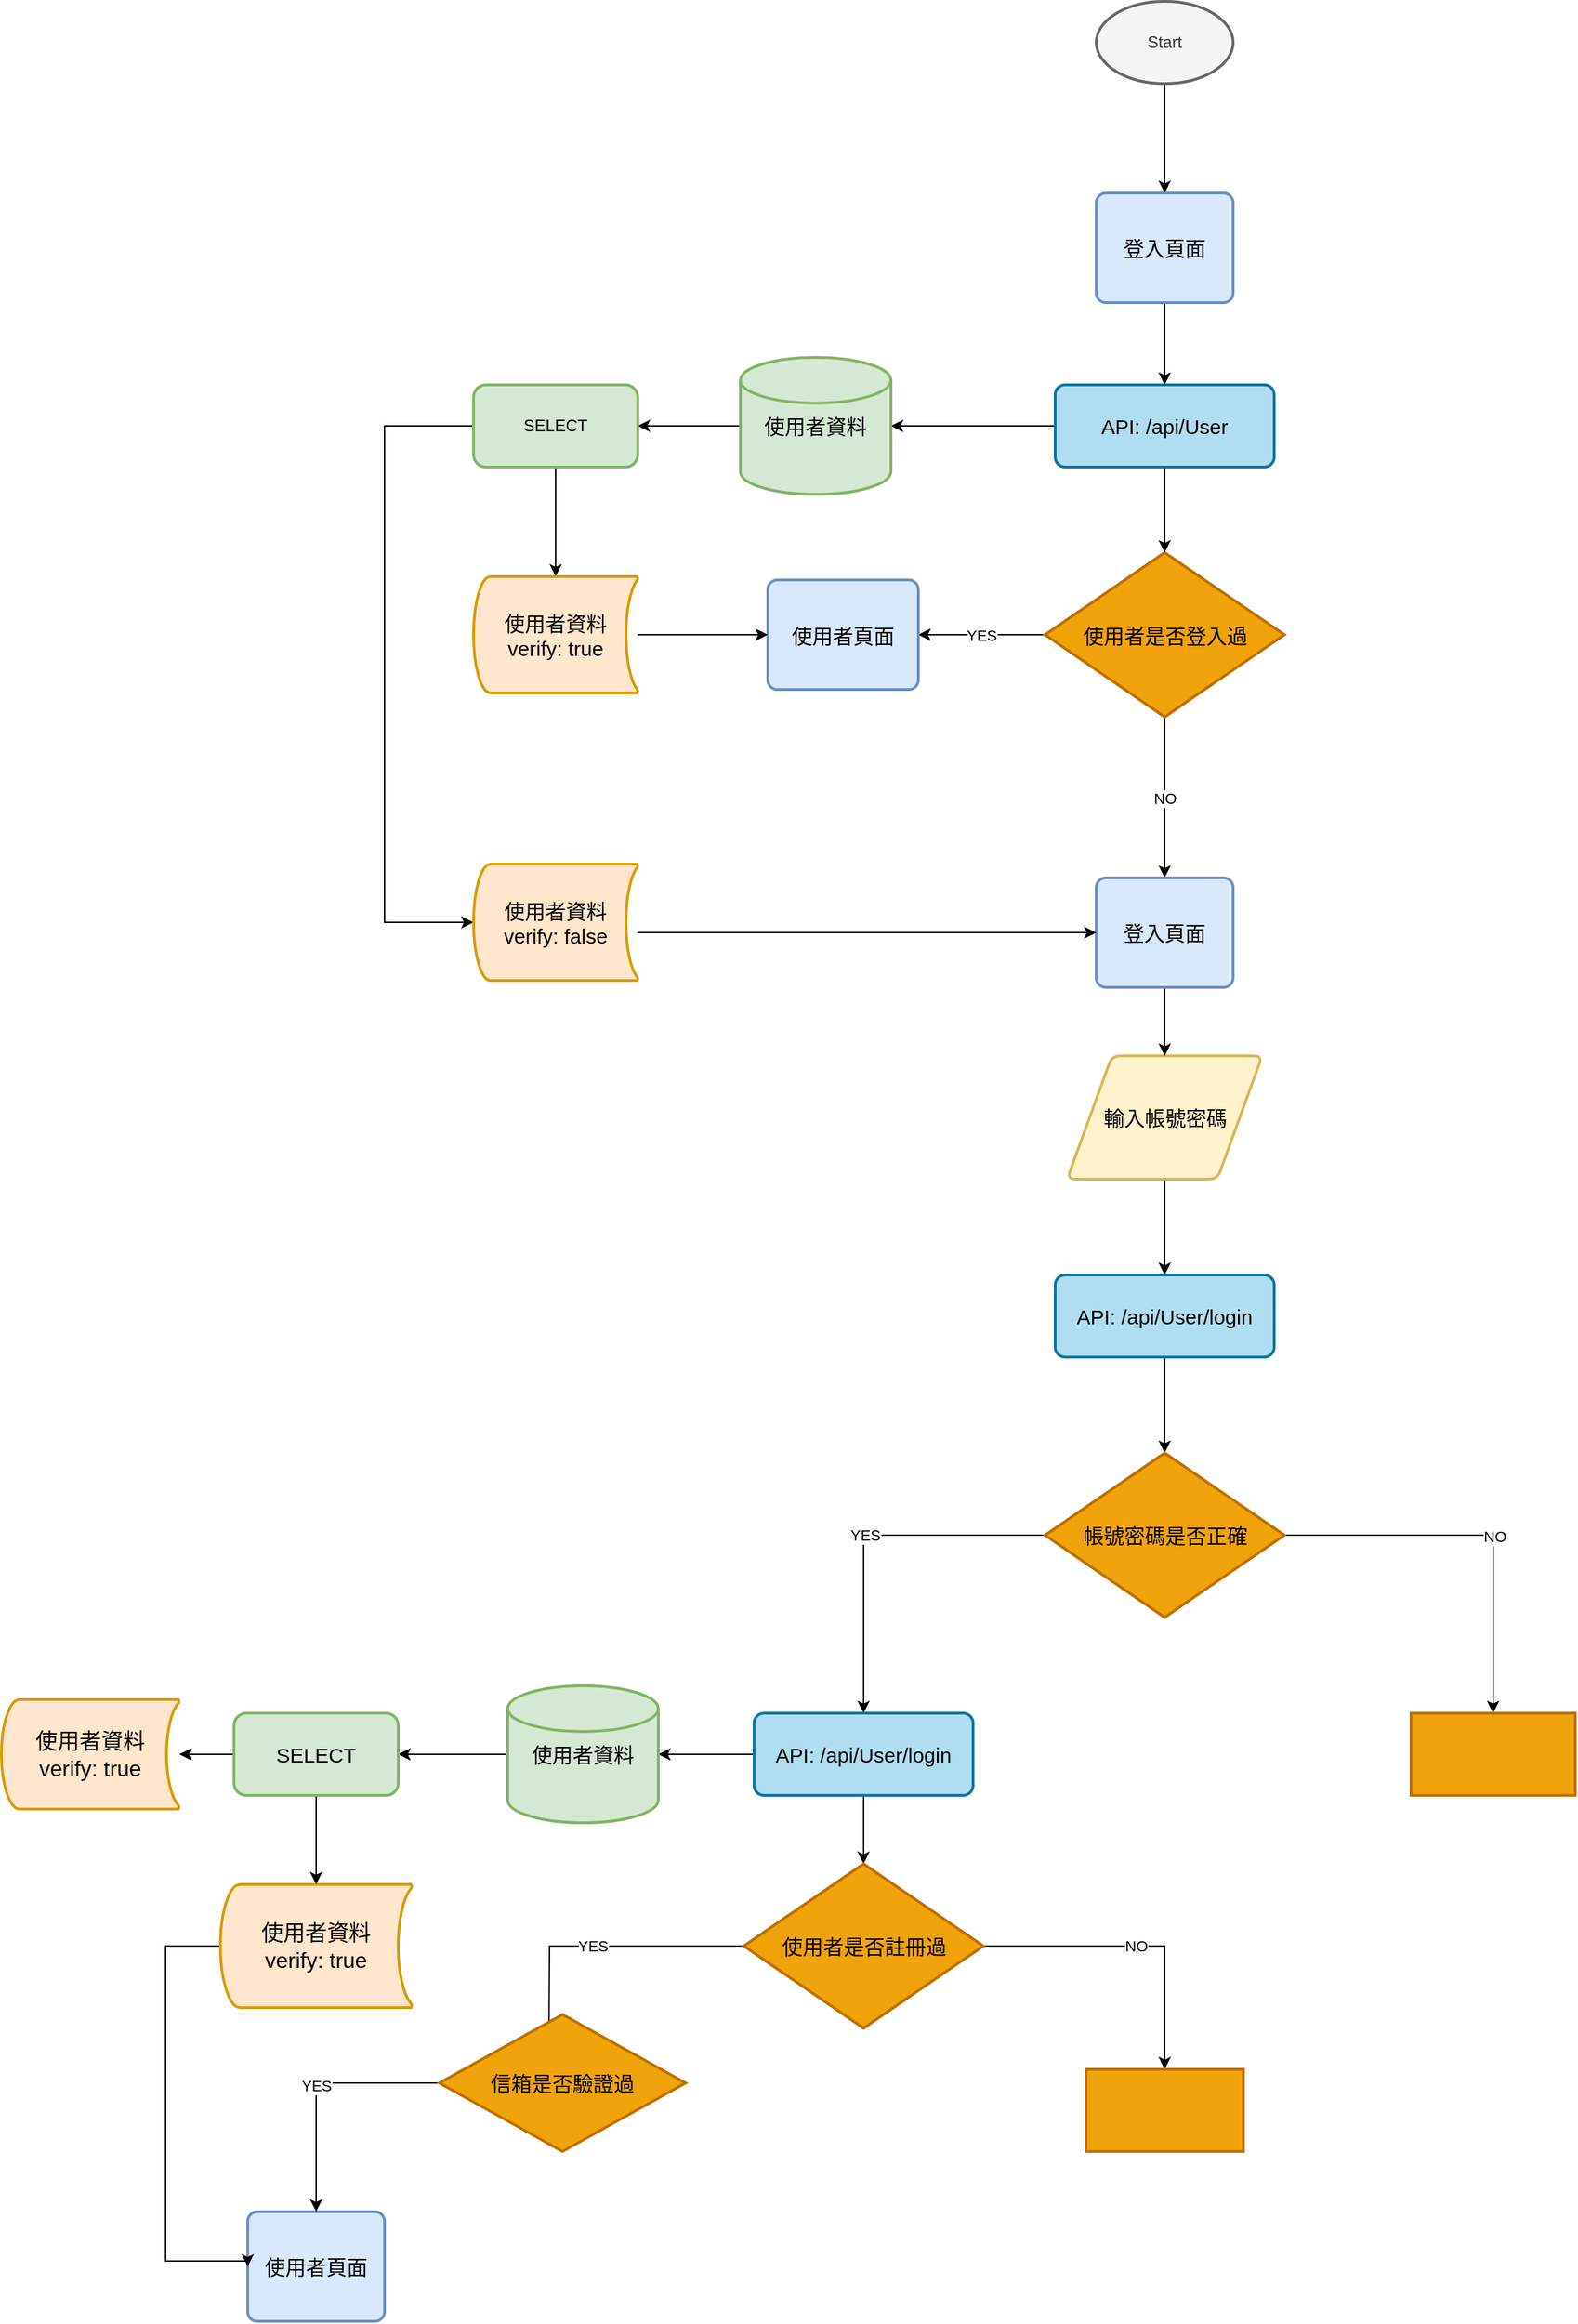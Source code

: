 <mxfile version="21.0.8" type="github">
  <diagram id="C5RBs43oDa-KdzZeNtuy" name="Page-1">
    <mxGraphModel dx="2021" dy="636" grid="1" gridSize="10" guides="1" tooltips="1" connect="1" arrows="1" fold="1" page="1" pageScale="1" pageWidth="827" pageHeight="1169" math="0" shadow="0">
      <root>
        <mxCell id="WIyWlLk6GJQsqaUBKTNV-0" />
        <mxCell id="WIyWlLk6GJQsqaUBKTNV-1" parent="WIyWlLk6GJQsqaUBKTNV-0" />
        <mxCell id="G0qrcTiUP46AO4iO0_e4-3" value="" style="edgeStyle=orthogonalEdgeStyle;rounded=0;orthogonalLoop=1;jettySize=auto;html=1;" edge="1" parent="WIyWlLk6GJQsqaUBKTNV-1" source="G0qrcTiUP46AO4iO0_e4-1" target="G0qrcTiUP46AO4iO0_e4-2">
          <mxGeometry relative="1" as="geometry">
            <Array as="points">
              <mxPoint x="380" y="160" />
              <mxPoint x="380" y="160" />
            </Array>
          </mxGeometry>
        </mxCell>
        <mxCell id="G0qrcTiUP46AO4iO0_e4-1" value="Start" style="strokeWidth=2;html=1;shape=mxgraph.flowchart.start_1;whiteSpace=wrap;fillColor=#f5f5f5;strokeColor=#666666;fontColor=#333333;" vertex="1" parent="WIyWlLk6GJQsqaUBKTNV-1">
          <mxGeometry x="330" y="60" width="100" height="60" as="geometry" />
        </mxCell>
        <mxCell id="G0qrcTiUP46AO4iO0_e4-65" value="" style="edgeStyle=orthogonalEdgeStyle;rounded=0;orthogonalLoop=1;jettySize=auto;html=1;" edge="1" parent="WIyWlLk6GJQsqaUBKTNV-1" source="G0qrcTiUP46AO4iO0_e4-2" target="G0qrcTiUP46AO4iO0_e4-55">
          <mxGeometry relative="1" as="geometry" />
        </mxCell>
        <mxCell id="G0qrcTiUP46AO4iO0_e4-2" value="&lt;font style=&quot;font-size: 15px;&quot;&gt;登入頁面&lt;/font&gt;" style="rounded=1;whiteSpace=wrap;html=1;absoluteArcSize=1;arcSize=14;strokeWidth=2;fillColor=#dae8fc;strokeColor=#6c8ebf;" vertex="1" parent="WIyWlLk6GJQsqaUBKTNV-1">
          <mxGeometry x="330" y="200" width="100" height="80" as="geometry" />
        </mxCell>
        <mxCell id="G0qrcTiUP46AO4iO0_e4-53" value="" style="edgeStyle=orthogonalEdgeStyle;rounded=0;orthogonalLoop=1;jettySize=auto;html=1;" edge="1" parent="WIyWlLk6GJQsqaUBKTNV-1" source="G0qrcTiUP46AO4iO0_e4-6" target="G0qrcTiUP46AO4iO0_e4-8">
          <mxGeometry relative="1" as="geometry" />
        </mxCell>
        <mxCell id="G0qrcTiUP46AO4iO0_e4-6" value="&lt;font style=&quot;font-size: 15px;&quot;&gt;輸入帳號密碼&lt;/font&gt;" style="shape=parallelogram;html=1;strokeWidth=2;perimeter=parallelogramPerimeter;whiteSpace=wrap;rounded=1;arcSize=12;size=0.23;fillColor=#fff2cc;strokeColor=#d6b656;" vertex="1" parent="WIyWlLk6GJQsqaUBKTNV-1">
          <mxGeometry x="308.75" y="830" width="142.5" height="90" as="geometry" />
        </mxCell>
        <mxCell id="G0qrcTiUP46AO4iO0_e4-12" value="" style="edgeStyle=orthogonalEdgeStyle;rounded=0;orthogonalLoop=1;jettySize=auto;html=1;" edge="1" parent="WIyWlLk6GJQsqaUBKTNV-1" source="G0qrcTiUP46AO4iO0_e4-8" target="G0qrcTiUP46AO4iO0_e4-11">
          <mxGeometry relative="1" as="geometry" />
        </mxCell>
        <mxCell id="G0qrcTiUP46AO4iO0_e4-8" value="&lt;font style=&quot;font-size: 15px;&quot;&gt;API: /api/User/login&lt;/font&gt;" style="whiteSpace=wrap;html=1;fillColor=#b1ddf0;strokeColor=#10739e;strokeWidth=2;rounded=1;arcSize=12;" vertex="1" parent="WIyWlLk6GJQsqaUBKTNV-1">
          <mxGeometry x="300" y="990" width="160" height="60" as="geometry" />
        </mxCell>
        <mxCell id="G0qrcTiUP46AO4iO0_e4-14" value="YES" style="edgeStyle=orthogonalEdgeStyle;rounded=0;orthogonalLoop=1;jettySize=auto;html=1;labelPosition=center;verticalLabelPosition=middle;align=center;verticalAlign=middle;entryX=0.5;entryY=0;entryDx=0;entryDy=0;" edge="1" parent="WIyWlLk6GJQsqaUBKTNV-1" source="G0qrcTiUP46AO4iO0_e4-11" target="G0qrcTiUP46AO4iO0_e4-21">
          <mxGeometry relative="1" as="geometry">
            <mxPoint x="160" y="1310" as="targetPoint" />
          </mxGeometry>
        </mxCell>
        <mxCell id="G0qrcTiUP46AO4iO0_e4-19" value="" style="edgeStyle=orthogonalEdgeStyle;rounded=0;orthogonalLoop=1;jettySize=auto;html=1;" edge="1" parent="WIyWlLk6GJQsqaUBKTNV-1" source="G0qrcTiUP46AO4iO0_e4-11" target="G0qrcTiUP46AO4iO0_e4-18">
          <mxGeometry relative="1" as="geometry" />
        </mxCell>
        <mxCell id="G0qrcTiUP46AO4iO0_e4-20" value="NO" style="edgeLabel;html=1;align=center;verticalAlign=middle;resizable=0;points=[];" vertex="1" connectable="0" parent="G0qrcTiUP46AO4iO0_e4-19">
          <mxGeometry x="0.084" y="1" relative="1" as="geometry">
            <mxPoint as="offset" />
          </mxGeometry>
        </mxCell>
        <mxCell id="G0qrcTiUP46AO4iO0_e4-11" value="&lt;font style=&quot;font-size: 15px;&quot;&gt;帳號密碼是否正確&lt;/font&gt;" style="strokeWidth=2;html=1;shape=mxgraph.flowchart.decision;whiteSpace=wrap;fillColor=#f0a30a;strokeColor=#BD7000;fontColor=#000000;" vertex="1" parent="WIyWlLk6GJQsqaUBKTNV-1">
          <mxGeometry x="292.5" y="1120" width="175" height="120" as="geometry" />
        </mxCell>
        <mxCell id="G0qrcTiUP46AO4iO0_e4-18" value="" style="whiteSpace=wrap;html=1;fillColor=#f0a30a;strokeColor=#BD7000;fontColor=#000000;strokeWidth=2;" vertex="1" parent="WIyWlLk6GJQsqaUBKTNV-1">
          <mxGeometry x="560" y="1310" width="120" height="60" as="geometry" />
        </mxCell>
        <mxCell id="G0qrcTiUP46AO4iO0_e4-36" value="" style="edgeStyle=orthogonalEdgeStyle;rounded=0;orthogonalLoop=1;jettySize=auto;html=1;" edge="1" parent="WIyWlLk6GJQsqaUBKTNV-1" source="G0qrcTiUP46AO4iO0_e4-21" target="G0qrcTiUP46AO4iO0_e4-23">
          <mxGeometry relative="1" as="geometry" />
        </mxCell>
        <mxCell id="G0qrcTiUP46AO4iO0_e4-39" value="" style="edgeStyle=orthogonalEdgeStyle;rounded=0;orthogonalLoop=1;jettySize=auto;html=1;" edge="1" parent="WIyWlLk6GJQsqaUBKTNV-1" source="G0qrcTiUP46AO4iO0_e4-21" target="G0qrcTiUP46AO4iO0_e4-38">
          <mxGeometry relative="1" as="geometry" />
        </mxCell>
        <mxCell id="G0qrcTiUP46AO4iO0_e4-21" value="&lt;font style=&quot;font-size: 15px;&quot;&gt;API: /api/User/login&lt;/font&gt;" style="whiteSpace=wrap;html=1;fillColor=#b1ddf0;strokeColor=#10739e;strokeWidth=2;rounded=1;arcSize=12;" vertex="1" parent="WIyWlLk6GJQsqaUBKTNV-1">
          <mxGeometry x="80" y="1310" width="160" height="60" as="geometry" />
        </mxCell>
        <mxCell id="G0qrcTiUP46AO4iO0_e4-28" value="NO" style="edgeStyle=orthogonalEdgeStyle;rounded=0;orthogonalLoop=1;jettySize=auto;html=1;" edge="1" parent="WIyWlLk6GJQsqaUBKTNV-1" source="G0qrcTiUP46AO4iO0_e4-23" target="G0qrcTiUP46AO4iO0_e4-27">
          <mxGeometry relative="1" as="geometry" />
        </mxCell>
        <mxCell id="G0qrcTiUP46AO4iO0_e4-44" value="YES" style="edgeStyle=orthogonalEdgeStyle;rounded=0;orthogonalLoop=1;jettySize=auto;html=1;" edge="1" parent="WIyWlLk6GJQsqaUBKTNV-1" source="G0qrcTiUP46AO4iO0_e4-23">
          <mxGeometry relative="1" as="geometry">
            <mxPoint x="-70" y="1560" as="targetPoint" />
          </mxGeometry>
        </mxCell>
        <mxCell id="G0qrcTiUP46AO4iO0_e4-23" value="&lt;span style=&quot;font-size: 15px;&quot;&gt;使用者是否註冊過&lt;/span&gt;" style="strokeWidth=2;html=1;shape=mxgraph.flowchart.decision;whiteSpace=wrap;fillColor=#f0a30a;strokeColor=#BD7000;fontColor=#000000;" vertex="1" parent="WIyWlLk6GJQsqaUBKTNV-1">
          <mxGeometry x="72.5" y="1420" width="175" height="120" as="geometry" />
        </mxCell>
        <mxCell id="G0qrcTiUP46AO4iO0_e4-27" value="" style="whiteSpace=wrap;html=1;fillColor=#f0a30a;strokeColor=#BD7000;fontColor=#000000;strokeWidth=2;" vertex="1" parent="WIyWlLk6GJQsqaUBKTNV-1">
          <mxGeometry x="322.5" y="1570" width="115" height="60" as="geometry" />
        </mxCell>
        <mxCell id="G0qrcTiUP46AO4iO0_e4-33" value="&lt;font style=&quot;font-size: 15px;&quot;&gt;使用者頁面&lt;/font&gt;" style="rounded=1;whiteSpace=wrap;html=1;absoluteArcSize=1;arcSize=14;strokeWidth=2;fillColor=#dae8fc;strokeColor=#6c8ebf;" vertex="1" parent="WIyWlLk6GJQsqaUBKTNV-1">
          <mxGeometry x="-290" y="1674" width="100" height="80" as="geometry" />
        </mxCell>
        <mxCell id="G0qrcTiUP46AO4iO0_e4-95" value="" style="edgeStyle=orthogonalEdgeStyle;rounded=0;orthogonalLoop=1;jettySize=auto;html=1;" edge="1" parent="WIyWlLk6GJQsqaUBKTNV-1" source="G0qrcTiUP46AO4iO0_e4-38" target="G0qrcTiUP46AO4iO0_e4-94">
          <mxGeometry relative="1" as="geometry" />
        </mxCell>
        <mxCell id="G0qrcTiUP46AO4iO0_e4-38" value="&lt;font style=&quot;font-size: 15px;&quot;&gt;使用者資料&lt;/font&gt;" style="strokeWidth=2;html=1;shape=mxgraph.flowchart.database;whiteSpace=wrap;fillColor=#d5e8d4;strokeColor=#82b366;" vertex="1" parent="WIyWlLk6GJQsqaUBKTNV-1">
          <mxGeometry x="-100" y="1290" width="110" height="100" as="geometry" />
        </mxCell>
        <mxCell id="G0qrcTiUP46AO4iO0_e4-42" value="&lt;font style=&quot;font-size: 16px;&quot;&gt;使用者資料&lt;br&gt;verify: true&lt;/font&gt;" style="strokeWidth=2;html=1;shape=mxgraph.flowchart.stored_data;whiteSpace=wrap;fillColor=#ffe6cc;strokeColor=#d79b00;" vertex="1" parent="WIyWlLk6GJQsqaUBKTNV-1">
          <mxGeometry x="-470" y="1300" width="130" height="80" as="geometry" />
        </mxCell>
        <mxCell id="G0qrcTiUP46AO4iO0_e4-93" value="YES" style="edgeStyle=orthogonalEdgeStyle;rounded=0;orthogonalLoop=1;jettySize=auto;html=1;entryX=0.5;entryY=0;entryDx=0;entryDy=0;" edge="1" parent="WIyWlLk6GJQsqaUBKTNV-1" source="G0qrcTiUP46AO4iO0_e4-43" target="G0qrcTiUP46AO4iO0_e4-33">
          <mxGeometry relative="1" as="geometry" />
        </mxCell>
        <mxCell id="G0qrcTiUP46AO4iO0_e4-43" value="&lt;font style=&quot;font-size: 15px;&quot;&gt;信箱是否驗證過&lt;/font&gt;" style="rhombus;whiteSpace=wrap;html=1;fillColor=#f0a30a;strokeColor=#BD7000;fontColor=#000000;strokeWidth=2;" vertex="1" parent="WIyWlLk6GJQsqaUBKTNV-1">
          <mxGeometry x="-150" y="1530" width="180" height="100" as="geometry" />
        </mxCell>
        <mxCell id="G0qrcTiUP46AO4iO0_e4-98" style="edgeStyle=orthogonalEdgeStyle;rounded=0;orthogonalLoop=1;jettySize=auto;html=1;entryX=0;entryY=0.5;entryDx=0;entryDy=0;" edge="1" parent="WIyWlLk6GJQsqaUBKTNV-1" source="G0qrcTiUP46AO4iO0_e4-48" target="G0qrcTiUP46AO4iO0_e4-33">
          <mxGeometry relative="1" as="geometry">
            <Array as="points">
              <mxPoint x="-350" y="1480" />
              <mxPoint x="-350" y="1710" />
              <mxPoint x="-290" y="1710" />
            </Array>
          </mxGeometry>
        </mxCell>
        <mxCell id="G0qrcTiUP46AO4iO0_e4-48" value="&lt;font style=&quot;font-size: 16px;&quot;&gt;使用者資料&lt;br&gt;verify: true&lt;/font&gt;" style="strokeWidth=2;html=1;shape=mxgraph.flowchart.stored_data;whiteSpace=wrap;fillColor=#ffe6cc;strokeColor=#d79b00;" vertex="1" parent="WIyWlLk6GJQsqaUBKTNV-1">
          <mxGeometry x="-310" y="1435" width="140" height="90" as="geometry" />
        </mxCell>
        <mxCell id="G0qrcTiUP46AO4iO0_e4-74" value="YES" style="edgeStyle=orthogonalEdgeStyle;rounded=0;orthogonalLoop=1;jettySize=auto;html=1;" edge="1" parent="WIyWlLk6GJQsqaUBKTNV-1" source="G0qrcTiUP46AO4iO0_e4-50" target="G0qrcTiUP46AO4iO0_e4-73">
          <mxGeometry relative="1" as="geometry" />
        </mxCell>
        <mxCell id="G0qrcTiUP46AO4iO0_e4-78" value="NO" style="edgeStyle=orthogonalEdgeStyle;rounded=0;orthogonalLoop=1;jettySize=auto;html=1;entryX=0.5;entryY=0;entryDx=0;entryDy=0;" edge="1" parent="WIyWlLk6GJQsqaUBKTNV-1" source="G0qrcTiUP46AO4iO0_e4-50" target="G0qrcTiUP46AO4iO0_e4-75">
          <mxGeometry relative="1" as="geometry" />
        </mxCell>
        <mxCell id="G0qrcTiUP46AO4iO0_e4-50" value="&lt;font style=&quot;font-size: 15px;&quot;&gt;使用者是否登入過&lt;/font&gt;" style="strokeWidth=2;html=1;shape=mxgraph.flowchart.decision;whiteSpace=wrap;fillColor=#f0a30a;strokeColor=#BD7000;fontColor=#000000;" vertex="1" parent="WIyWlLk6GJQsqaUBKTNV-1">
          <mxGeometry x="292.5" y="462.5" width="175" height="120" as="geometry" />
        </mxCell>
        <mxCell id="G0qrcTiUP46AO4iO0_e4-58" value="" style="edgeStyle=orthogonalEdgeStyle;rounded=0;orthogonalLoop=1;jettySize=auto;html=1;" edge="1" parent="WIyWlLk6GJQsqaUBKTNV-1" source="G0qrcTiUP46AO4iO0_e4-55" target="G0qrcTiUP46AO4iO0_e4-57">
          <mxGeometry relative="1" as="geometry" />
        </mxCell>
        <mxCell id="G0qrcTiUP46AO4iO0_e4-66" value="" style="edgeStyle=orthogonalEdgeStyle;rounded=0;orthogonalLoop=1;jettySize=auto;html=1;" edge="1" parent="WIyWlLk6GJQsqaUBKTNV-1" source="G0qrcTiUP46AO4iO0_e4-55" target="G0qrcTiUP46AO4iO0_e4-50">
          <mxGeometry relative="1" as="geometry" />
        </mxCell>
        <mxCell id="G0qrcTiUP46AO4iO0_e4-55" value="&lt;font style=&quot;font-size: 15px;&quot;&gt;API: /api/User&lt;/font&gt;" style="whiteSpace=wrap;html=1;fillColor=#b1ddf0;strokeColor=#10739e;strokeWidth=2;rounded=1;arcSize=12;" vertex="1" parent="WIyWlLk6GJQsqaUBKTNV-1">
          <mxGeometry x="300" y="340" width="160" height="60" as="geometry" />
        </mxCell>
        <mxCell id="G0qrcTiUP46AO4iO0_e4-80" value="" style="edgeStyle=orthogonalEdgeStyle;rounded=0;orthogonalLoop=1;jettySize=auto;html=1;" edge="1" parent="WIyWlLk6GJQsqaUBKTNV-1" source="G0qrcTiUP46AO4iO0_e4-57" target="G0qrcTiUP46AO4iO0_e4-79">
          <mxGeometry relative="1" as="geometry" />
        </mxCell>
        <mxCell id="G0qrcTiUP46AO4iO0_e4-57" value="&lt;font style=&quot;font-size: 15px;&quot;&gt;使用者資料&lt;/font&gt;" style="strokeWidth=2;html=1;shape=mxgraph.flowchart.database;whiteSpace=wrap;fillColor=#d5e8d4;strokeColor=#82b366;" vertex="1" parent="WIyWlLk6GJQsqaUBKTNV-1">
          <mxGeometry x="70" y="320" width="110" height="100" as="geometry" />
        </mxCell>
        <mxCell id="G0qrcTiUP46AO4iO0_e4-73" value="&lt;font style=&quot;font-size: 15px;&quot;&gt;使用者頁面&lt;/font&gt;" style="rounded=1;whiteSpace=wrap;html=1;absoluteArcSize=1;arcSize=14;strokeWidth=2;fillColor=#dae8fc;strokeColor=#6c8ebf;" vertex="1" parent="WIyWlLk6GJQsqaUBKTNV-1">
          <mxGeometry x="90" y="482.5" width="110" height="80" as="geometry" />
        </mxCell>
        <mxCell id="G0qrcTiUP46AO4iO0_e4-76" value="" style="edgeStyle=orthogonalEdgeStyle;rounded=0;orthogonalLoop=1;jettySize=auto;html=1;" edge="1" parent="WIyWlLk6GJQsqaUBKTNV-1" source="G0qrcTiUP46AO4iO0_e4-75" target="G0qrcTiUP46AO4iO0_e4-6">
          <mxGeometry relative="1" as="geometry" />
        </mxCell>
        <mxCell id="G0qrcTiUP46AO4iO0_e4-75" value="&lt;font style=&quot;font-size: 15px;&quot;&gt;登入頁面&lt;/font&gt;" style="rounded=1;whiteSpace=wrap;html=1;absoluteArcSize=1;arcSize=14;strokeWidth=2;fillColor=#dae8fc;strokeColor=#6c8ebf;" vertex="1" parent="WIyWlLk6GJQsqaUBKTNV-1">
          <mxGeometry x="330" y="700" width="100" height="80" as="geometry" />
        </mxCell>
        <mxCell id="G0qrcTiUP46AO4iO0_e4-85" value="" style="edgeStyle=orthogonalEdgeStyle;rounded=0;orthogonalLoop=1;jettySize=auto;html=1;" edge="1" parent="WIyWlLk6GJQsqaUBKTNV-1" source="G0qrcTiUP46AO4iO0_e4-79" target="G0qrcTiUP46AO4iO0_e4-84">
          <mxGeometry relative="1" as="geometry" />
        </mxCell>
        <mxCell id="G0qrcTiUP46AO4iO0_e4-90" style="edgeStyle=orthogonalEdgeStyle;rounded=0;orthogonalLoop=1;jettySize=auto;html=1;entryX=0;entryY=0.5;entryDx=0;entryDy=0;entryPerimeter=0;" edge="1" parent="WIyWlLk6GJQsqaUBKTNV-1" source="G0qrcTiUP46AO4iO0_e4-79" target="G0qrcTiUP46AO4iO0_e4-89">
          <mxGeometry relative="1" as="geometry">
            <mxPoint x="-180" y="740" as="targetPoint" />
            <Array as="points">
              <mxPoint x="-190" y="370" />
              <mxPoint x="-190" y="732" />
            </Array>
          </mxGeometry>
        </mxCell>
        <mxCell id="G0qrcTiUP46AO4iO0_e4-79" value="SELECT" style="rounded=1;whiteSpace=wrap;html=1;fillColor=#d5e8d4;strokeColor=#82b366;strokeWidth=2;" vertex="1" parent="WIyWlLk6GJQsqaUBKTNV-1">
          <mxGeometry x="-125" y="340" width="120" height="60" as="geometry" />
        </mxCell>
        <mxCell id="G0qrcTiUP46AO4iO0_e4-92" value="" style="edgeStyle=orthogonalEdgeStyle;rounded=0;orthogonalLoop=1;jettySize=auto;html=1;" edge="1" parent="WIyWlLk6GJQsqaUBKTNV-1" source="G0qrcTiUP46AO4iO0_e4-84" target="G0qrcTiUP46AO4iO0_e4-73">
          <mxGeometry relative="1" as="geometry" />
        </mxCell>
        <mxCell id="G0qrcTiUP46AO4iO0_e4-84" value="&lt;font style=&quot;font-size: 15px;&quot;&gt;使用者資料&lt;br&gt;verify: true&lt;/font&gt;" style="strokeWidth=2;html=1;shape=mxgraph.flowchart.stored_data;whiteSpace=wrap;fillColor=#ffe6cc;strokeColor=#d79b00;" vertex="1" parent="WIyWlLk6GJQsqaUBKTNV-1">
          <mxGeometry x="-125" y="480" width="120" height="85" as="geometry" />
        </mxCell>
        <mxCell id="G0qrcTiUP46AO4iO0_e4-91" style="edgeStyle=orthogonalEdgeStyle;rounded=0;orthogonalLoop=1;jettySize=auto;html=1;entryX=0;entryY=0.5;entryDx=0;entryDy=0;" edge="1" parent="WIyWlLk6GJQsqaUBKTNV-1" source="G0qrcTiUP46AO4iO0_e4-89" target="G0qrcTiUP46AO4iO0_e4-75">
          <mxGeometry relative="1" as="geometry">
            <Array as="points">
              <mxPoint x="80" y="740" />
              <mxPoint x="80" y="740" />
            </Array>
          </mxGeometry>
        </mxCell>
        <mxCell id="G0qrcTiUP46AO4iO0_e4-89" value="&lt;font style=&quot;font-size: 15px;&quot;&gt;使用者資料&lt;br&gt;verify: false&lt;/font&gt;" style="strokeWidth=2;html=1;shape=mxgraph.flowchart.stored_data;whiteSpace=wrap;fillColor=#ffe6cc;strokeColor=#d79b00;" vertex="1" parent="WIyWlLk6GJQsqaUBKTNV-1">
          <mxGeometry x="-125" y="690" width="120" height="85" as="geometry" />
        </mxCell>
        <mxCell id="G0qrcTiUP46AO4iO0_e4-96" value="" style="edgeStyle=orthogonalEdgeStyle;rounded=0;orthogonalLoop=1;jettySize=auto;html=1;" edge="1" parent="WIyWlLk6GJQsqaUBKTNV-1" source="G0qrcTiUP46AO4iO0_e4-94" target="G0qrcTiUP46AO4iO0_e4-48">
          <mxGeometry relative="1" as="geometry" />
        </mxCell>
        <mxCell id="G0qrcTiUP46AO4iO0_e4-97" value="" style="edgeStyle=orthogonalEdgeStyle;rounded=0;orthogonalLoop=1;jettySize=auto;html=1;" edge="1" parent="WIyWlLk6GJQsqaUBKTNV-1" source="G0qrcTiUP46AO4iO0_e4-94" target="G0qrcTiUP46AO4iO0_e4-42">
          <mxGeometry relative="1" as="geometry" />
        </mxCell>
        <mxCell id="G0qrcTiUP46AO4iO0_e4-94" value="&lt;font style=&quot;font-size: 15px;&quot;&gt;SELECT&lt;/font&gt;" style="rounded=1;whiteSpace=wrap;html=1;fillColor=#d5e8d4;strokeColor=#82b366;strokeWidth=2;" vertex="1" parent="WIyWlLk6GJQsqaUBKTNV-1">
          <mxGeometry x="-300" y="1310" width="120" height="60" as="geometry" />
        </mxCell>
      </root>
    </mxGraphModel>
  </diagram>
</mxfile>
